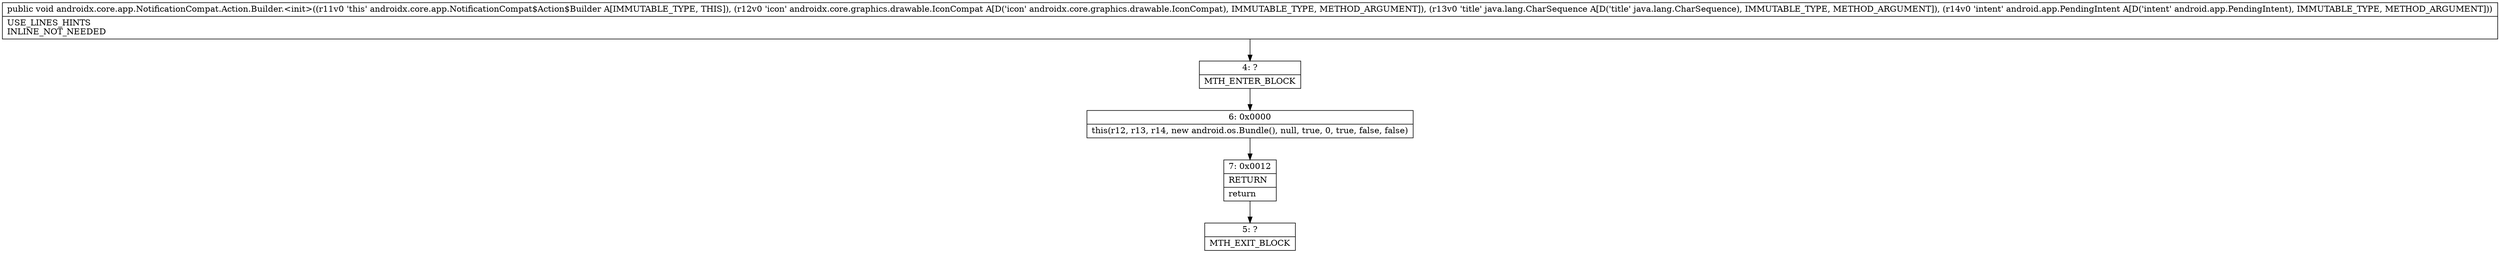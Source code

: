 digraph "CFG forandroidx.core.app.NotificationCompat.Action.Builder.\<init\>(Landroidx\/core\/graphics\/drawable\/IconCompat;Ljava\/lang\/CharSequence;Landroid\/app\/PendingIntent;)V" {
Node_4 [shape=record,label="{4\:\ ?|MTH_ENTER_BLOCK\l}"];
Node_6 [shape=record,label="{6\:\ 0x0000|this(r12, r13, r14, new android.os.Bundle(), null, true, 0, true, false, false)\l}"];
Node_7 [shape=record,label="{7\:\ 0x0012|RETURN\l|return\l}"];
Node_5 [shape=record,label="{5\:\ ?|MTH_EXIT_BLOCK\l}"];
MethodNode[shape=record,label="{public void androidx.core.app.NotificationCompat.Action.Builder.\<init\>((r11v0 'this' androidx.core.app.NotificationCompat$Action$Builder A[IMMUTABLE_TYPE, THIS]), (r12v0 'icon' androidx.core.graphics.drawable.IconCompat A[D('icon' androidx.core.graphics.drawable.IconCompat), IMMUTABLE_TYPE, METHOD_ARGUMENT]), (r13v0 'title' java.lang.CharSequence A[D('title' java.lang.CharSequence), IMMUTABLE_TYPE, METHOD_ARGUMENT]), (r14v0 'intent' android.app.PendingIntent A[D('intent' android.app.PendingIntent), IMMUTABLE_TYPE, METHOD_ARGUMENT]))  | USE_LINES_HINTS\lINLINE_NOT_NEEDED\l}"];
MethodNode -> Node_4;Node_4 -> Node_6;
Node_6 -> Node_7;
Node_7 -> Node_5;
}

